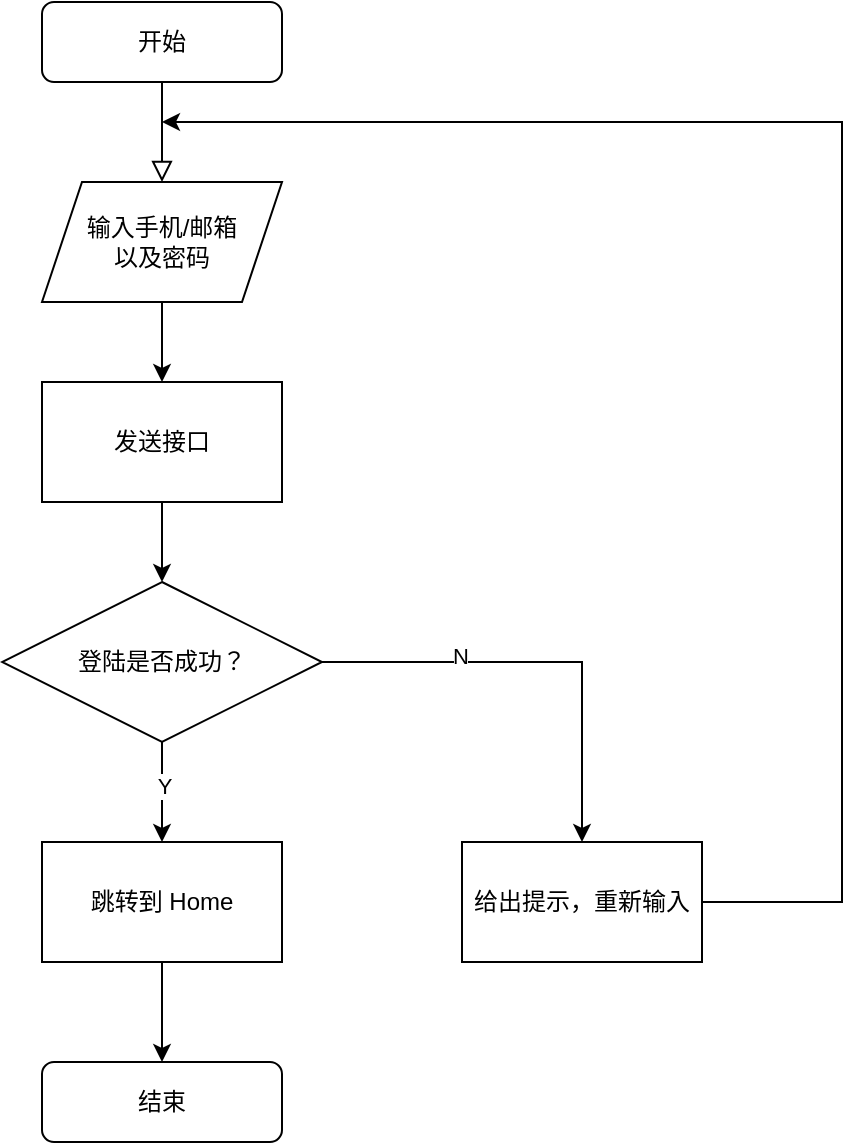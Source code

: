 <mxfile version="14.6.13" type="device"><diagram id="C5RBs43oDa-KdzZeNtuy" name="Page-1"><mxGraphModel dx="2706" dy="1572" grid="1" gridSize="10" guides="1" tooltips="1" connect="1" arrows="1" fold="1" page="1" pageScale="1" pageWidth="827" pageHeight="1169" math="0" shadow="0"><root><mxCell id="WIyWlLk6GJQsqaUBKTNV-0"/><mxCell id="WIyWlLk6GJQsqaUBKTNV-1" parent="WIyWlLk6GJQsqaUBKTNV-0"/><mxCell id="WIyWlLk6GJQsqaUBKTNV-2" value="" style="rounded=0;html=1;jettySize=auto;orthogonalLoop=1;fontSize=11;endArrow=block;endFill=0;endSize=8;strokeWidth=1;shadow=0;labelBackgroundColor=none;edgeStyle=orthogonalEdgeStyle;" parent="WIyWlLk6GJQsqaUBKTNV-1" source="WIyWlLk6GJQsqaUBKTNV-3" edge="1"><mxGeometry relative="1" as="geometry"><mxPoint x="220" y="170" as="targetPoint"/></mxGeometry></mxCell><mxCell id="WIyWlLk6GJQsqaUBKTNV-3" value="开始" style="rounded=1;whiteSpace=wrap;html=1;fontSize=12;glass=0;strokeWidth=1;shadow=0;" parent="WIyWlLk6GJQsqaUBKTNV-1" vertex="1"><mxGeometry x="160" y="80" width="120" height="40" as="geometry"/></mxCell><mxCell id="M_QbcC5Et6lkGt203UIS-2" style="edgeStyle=orthogonalEdgeStyle;rounded=0;orthogonalLoop=1;jettySize=auto;html=1;" edge="1" parent="WIyWlLk6GJQsqaUBKTNV-1" source="M_QbcC5Et6lkGt203UIS-0"><mxGeometry relative="1" as="geometry"><mxPoint x="220" y="270" as="targetPoint"/></mxGeometry></mxCell><mxCell id="M_QbcC5Et6lkGt203UIS-0" value="输入手机/邮箱&lt;br&gt;以及密码" style="shape=parallelogram;perimeter=parallelogramPerimeter;whiteSpace=wrap;html=1;fixedSize=1;" vertex="1" parent="WIyWlLk6GJQsqaUBKTNV-1"><mxGeometry x="160" y="170" width="120" height="60" as="geometry"/></mxCell><mxCell id="M_QbcC5Et6lkGt203UIS-5" style="edgeStyle=orthogonalEdgeStyle;rounded=0;orthogonalLoop=1;jettySize=auto;html=1;" edge="1" parent="WIyWlLk6GJQsqaUBKTNV-1" source="M_QbcC5Et6lkGt203UIS-3" target="M_QbcC5Et6lkGt203UIS-4"><mxGeometry relative="1" as="geometry"/></mxCell><mxCell id="M_QbcC5Et6lkGt203UIS-3" value="发送接口" style="rounded=0;whiteSpace=wrap;html=1;" vertex="1" parent="WIyWlLk6GJQsqaUBKTNV-1"><mxGeometry x="160" y="270" width="120" height="60" as="geometry"/></mxCell><mxCell id="M_QbcC5Et6lkGt203UIS-7" style="edgeStyle=orthogonalEdgeStyle;rounded=0;orthogonalLoop=1;jettySize=auto;html=1;entryX=0.5;entryY=0;entryDx=0;entryDy=0;" edge="1" parent="WIyWlLk6GJQsqaUBKTNV-1" source="M_QbcC5Et6lkGt203UIS-4" target="M_QbcC5Et6lkGt203UIS-6"><mxGeometry relative="1" as="geometry"/></mxCell><mxCell id="M_QbcC5Et6lkGt203UIS-8" value="Y" style="edgeLabel;html=1;align=center;verticalAlign=middle;resizable=0;points=[];" vertex="1" connectable="0" parent="M_QbcC5Et6lkGt203UIS-7"><mxGeometry x="-0.12" y="1" relative="1" as="geometry"><mxPoint as="offset"/></mxGeometry></mxCell><mxCell id="M_QbcC5Et6lkGt203UIS-10" style="edgeStyle=orthogonalEdgeStyle;rounded=0;orthogonalLoop=1;jettySize=auto;html=1;entryX=0.5;entryY=0;entryDx=0;entryDy=0;" edge="1" parent="WIyWlLk6GJQsqaUBKTNV-1" source="M_QbcC5Et6lkGt203UIS-4" target="M_QbcC5Et6lkGt203UIS-9"><mxGeometry relative="1" as="geometry"/></mxCell><mxCell id="M_QbcC5Et6lkGt203UIS-11" value="N" style="edgeLabel;html=1;align=center;verticalAlign=middle;resizable=0;points=[];" vertex="1" connectable="0" parent="M_QbcC5Et6lkGt203UIS-10"><mxGeometry x="-0.373" y="3" relative="1" as="geometry"><mxPoint as="offset"/></mxGeometry></mxCell><mxCell id="M_QbcC5Et6lkGt203UIS-4" value="登陆是否成功？" style="rhombus;whiteSpace=wrap;html=1;" vertex="1" parent="WIyWlLk6GJQsqaUBKTNV-1"><mxGeometry x="140" y="370" width="160" height="80" as="geometry"/></mxCell><mxCell id="M_QbcC5Et6lkGt203UIS-14" style="edgeStyle=orthogonalEdgeStyle;rounded=0;orthogonalLoop=1;jettySize=auto;html=1;entryX=0.5;entryY=0;entryDx=0;entryDy=0;" edge="1" parent="WIyWlLk6GJQsqaUBKTNV-1" source="M_QbcC5Et6lkGt203UIS-6" target="M_QbcC5Et6lkGt203UIS-13"><mxGeometry relative="1" as="geometry"/></mxCell><mxCell id="M_QbcC5Et6lkGt203UIS-6" value="跳转到 Home" style="rounded=0;whiteSpace=wrap;html=1;" vertex="1" parent="WIyWlLk6GJQsqaUBKTNV-1"><mxGeometry x="160" y="500" width="120" height="60" as="geometry"/></mxCell><mxCell id="M_QbcC5Et6lkGt203UIS-15" style="edgeStyle=orthogonalEdgeStyle;rounded=0;orthogonalLoop=1;jettySize=auto;html=1;" edge="1" parent="WIyWlLk6GJQsqaUBKTNV-1" source="M_QbcC5Et6lkGt203UIS-9"><mxGeometry relative="1" as="geometry"><mxPoint x="220" y="140" as="targetPoint"/><Array as="points"><mxPoint x="560" y="530"/><mxPoint x="560" y="140"/></Array></mxGeometry></mxCell><mxCell id="M_QbcC5Et6lkGt203UIS-9" value="给出提示，重新输入" style="rounded=0;whiteSpace=wrap;html=1;" vertex="1" parent="WIyWlLk6GJQsqaUBKTNV-1"><mxGeometry x="370" y="500" width="120" height="60" as="geometry"/></mxCell><mxCell id="M_QbcC5Et6lkGt203UIS-13" value="结束" style="rounded=1;whiteSpace=wrap;html=1;fontSize=12;glass=0;strokeWidth=1;shadow=0;" vertex="1" parent="WIyWlLk6GJQsqaUBKTNV-1"><mxGeometry x="160" y="610" width="120" height="40" as="geometry"/></mxCell></root></mxGraphModel></diagram></mxfile>